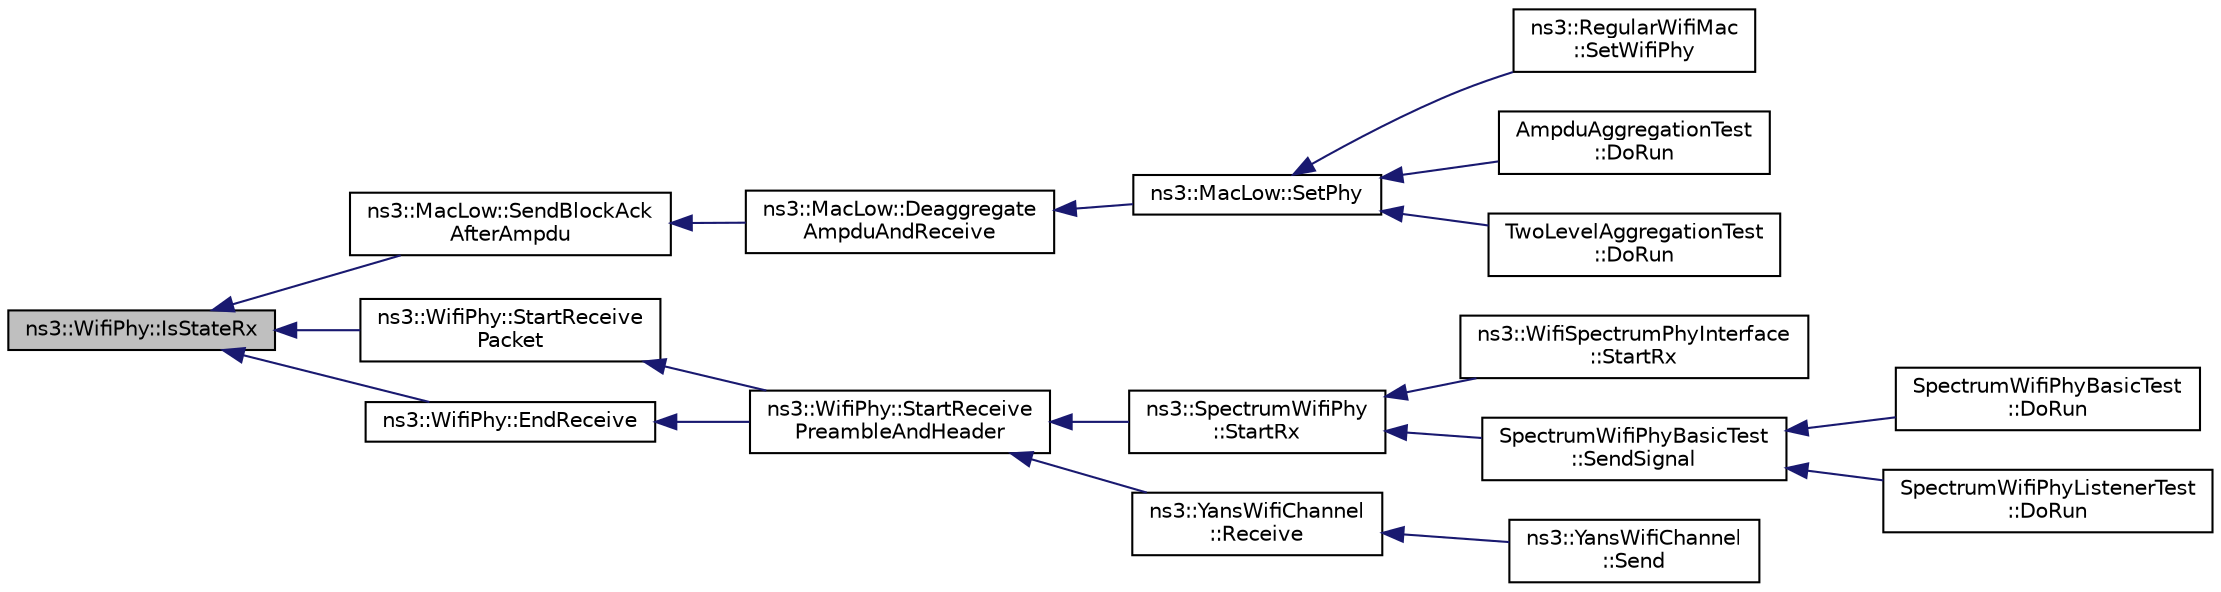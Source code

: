 digraph "ns3::WifiPhy::IsStateRx"
{
  edge [fontname="Helvetica",fontsize="10",labelfontname="Helvetica",labelfontsize="10"];
  node [fontname="Helvetica",fontsize="10",shape=record];
  rankdir="LR";
  Node1 [label="ns3::WifiPhy::IsStateRx",height=0.2,width=0.4,color="black", fillcolor="grey75", style="filled", fontcolor="black"];
  Node1 -> Node2 [dir="back",color="midnightblue",fontsize="10",style="solid"];
  Node2 [label="ns3::MacLow::SendBlockAck\lAfterAmpdu",height=0.2,width=0.4,color="black", fillcolor="white", style="filled",URL="$d3/da6/classns3_1_1MacLow.html#af6e2acc771d188c0959871f142912296"];
  Node2 -> Node3 [dir="back",color="midnightblue",fontsize="10",style="solid"];
  Node3 [label="ns3::MacLow::Deaggregate\lAmpduAndReceive",height=0.2,width=0.4,color="black", fillcolor="white", style="filled",URL="$d3/da6/classns3_1_1MacLow.html#a7380c5a3adcd88beda938bfa8447d7c5"];
  Node3 -> Node4 [dir="back",color="midnightblue",fontsize="10",style="solid"];
  Node4 [label="ns3::MacLow::SetPhy",height=0.2,width=0.4,color="black", fillcolor="white", style="filled",URL="$d3/da6/classns3_1_1MacLow.html#a1f2c6e12277422c081fa92f8edfe66e8"];
  Node4 -> Node5 [dir="back",color="midnightblue",fontsize="10",style="solid"];
  Node5 [label="ns3::RegularWifiMac\l::SetWifiPhy",height=0.2,width=0.4,color="black", fillcolor="white", style="filled",URL="$df/db9/classns3_1_1RegularWifiMac.html#a28e7c0a23027e1fc16f259e52b197ee9"];
  Node4 -> Node6 [dir="back",color="midnightblue",fontsize="10",style="solid"];
  Node6 [label="AmpduAggregationTest\l::DoRun",height=0.2,width=0.4,color="black", fillcolor="white", style="filled",URL="$d2/db5/classAmpduAggregationTest.html#a7414dc8d4dd982ab4c1eaadb5b2c693d",tooltip="Implementation to actually run this TestCase. "];
  Node4 -> Node7 [dir="back",color="midnightblue",fontsize="10",style="solid"];
  Node7 [label="TwoLevelAggregationTest\l::DoRun",height=0.2,width=0.4,color="black", fillcolor="white", style="filled",URL="$db/d72/classTwoLevelAggregationTest.html#a40c6f5f8be6c48673d0bfd218d95afe0",tooltip="Implementation to actually run this TestCase. "];
  Node1 -> Node8 [dir="back",color="midnightblue",fontsize="10",style="solid"];
  Node8 [label="ns3::WifiPhy::StartReceive\lPacket",height=0.2,width=0.4,color="black", fillcolor="white", style="filled",URL="$d6/d5a/classns3_1_1WifiPhy.html#acde1de1fddf656f4591281fcbe7dc905"];
  Node8 -> Node9 [dir="back",color="midnightblue",fontsize="10",style="solid"];
  Node9 [label="ns3::WifiPhy::StartReceive\lPreambleAndHeader",height=0.2,width=0.4,color="black", fillcolor="white", style="filled",URL="$d6/d5a/classns3_1_1WifiPhy.html#a3a6e284a02ba090313098f1713a579e4"];
  Node9 -> Node10 [dir="back",color="midnightblue",fontsize="10",style="solid"];
  Node10 [label="ns3::SpectrumWifiPhy\l::StartRx",height=0.2,width=0.4,color="black", fillcolor="white", style="filled",URL="$d6/d39/classns3_1_1SpectrumWifiPhy.html#aead1ebdbaf59361928cd6ffa7abc3161"];
  Node10 -> Node11 [dir="back",color="midnightblue",fontsize="10",style="solid"];
  Node11 [label="ns3::WifiSpectrumPhyInterface\l::StartRx",height=0.2,width=0.4,color="black", fillcolor="white", style="filled",URL="$da/d0a/classns3_1_1WifiSpectrumPhyInterface.html#a30e2efbacd400ef27f4a0bfb501bf940"];
  Node10 -> Node12 [dir="back",color="midnightblue",fontsize="10",style="solid"];
  Node12 [label="SpectrumWifiPhyBasicTest\l::SendSignal",height=0.2,width=0.4,color="black", fillcolor="white", style="filled",URL="$df/d29/classSpectrumWifiPhyBasicTest.html#a99a44e9e6abcf378592b2a2df06ba394"];
  Node12 -> Node13 [dir="back",color="midnightblue",fontsize="10",style="solid"];
  Node13 [label="SpectrumWifiPhyBasicTest\l::DoRun",height=0.2,width=0.4,color="black", fillcolor="white", style="filled",URL="$df/d29/classSpectrumWifiPhyBasicTest.html#a99138864abfa358103ae2f202ce925e7",tooltip="Implementation to actually run this TestCase. "];
  Node12 -> Node14 [dir="back",color="midnightblue",fontsize="10",style="solid"];
  Node14 [label="SpectrumWifiPhyListenerTest\l::DoRun",height=0.2,width=0.4,color="black", fillcolor="white", style="filled",URL="$de/d82/classSpectrumWifiPhyListenerTest.html#a357f2be95efbb227365e540b9031748b",tooltip="Implementation to actually run this TestCase. "];
  Node9 -> Node15 [dir="back",color="midnightblue",fontsize="10",style="solid"];
  Node15 [label="ns3::YansWifiChannel\l::Receive",height=0.2,width=0.4,color="black", fillcolor="white", style="filled",URL="$d3/df5/classns3_1_1YansWifiChannel.html#ae35040a088bcae0d43b905ab7f4e02b1"];
  Node15 -> Node16 [dir="back",color="midnightblue",fontsize="10",style="solid"];
  Node16 [label="ns3::YansWifiChannel\l::Send",height=0.2,width=0.4,color="black", fillcolor="white", style="filled",URL="$d3/df5/classns3_1_1YansWifiChannel.html#a670a71202a077cf71711b560fd894a7a"];
  Node1 -> Node17 [dir="back",color="midnightblue",fontsize="10",style="solid"];
  Node17 [label="ns3::WifiPhy::EndReceive",height=0.2,width=0.4,color="black", fillcolor="white", style="filled",URL="$d6/d5a/classns3_1_1WifiPhy.html#a79e13682be1a7ee7e2c6131fb6335f25"];
  Node17 -> Node9 [dir="back",color="midnightblue",fontsize="10",style="solid"];
}
